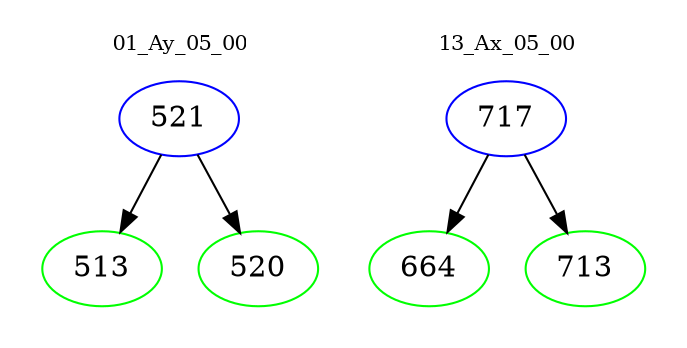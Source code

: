 digraph{
subgraph cluster_0 {
color = white
label = "01_Ay_05_00";
fontsize=10;
T0_521 [label="521", color="blue"]
T0_521 -> T0_513 [color="black"]
T0_513 [label="513", color="green"]
T0_521 -> T0_520 [color="black"]
T0_520 [label="520", color="green"]
}
subgraph cluster_1 {
color = white
label = "13_Ax_05_00";
fontsize=10;
T1_717 [label="717", color="blue"]
T1_717 -> T1_664 [color="black"]
T1_664 [label="664", color="green"]
T1_717 -> T1_713 [color="black"]
T1_713 [label="713", color="green"]
}
}
